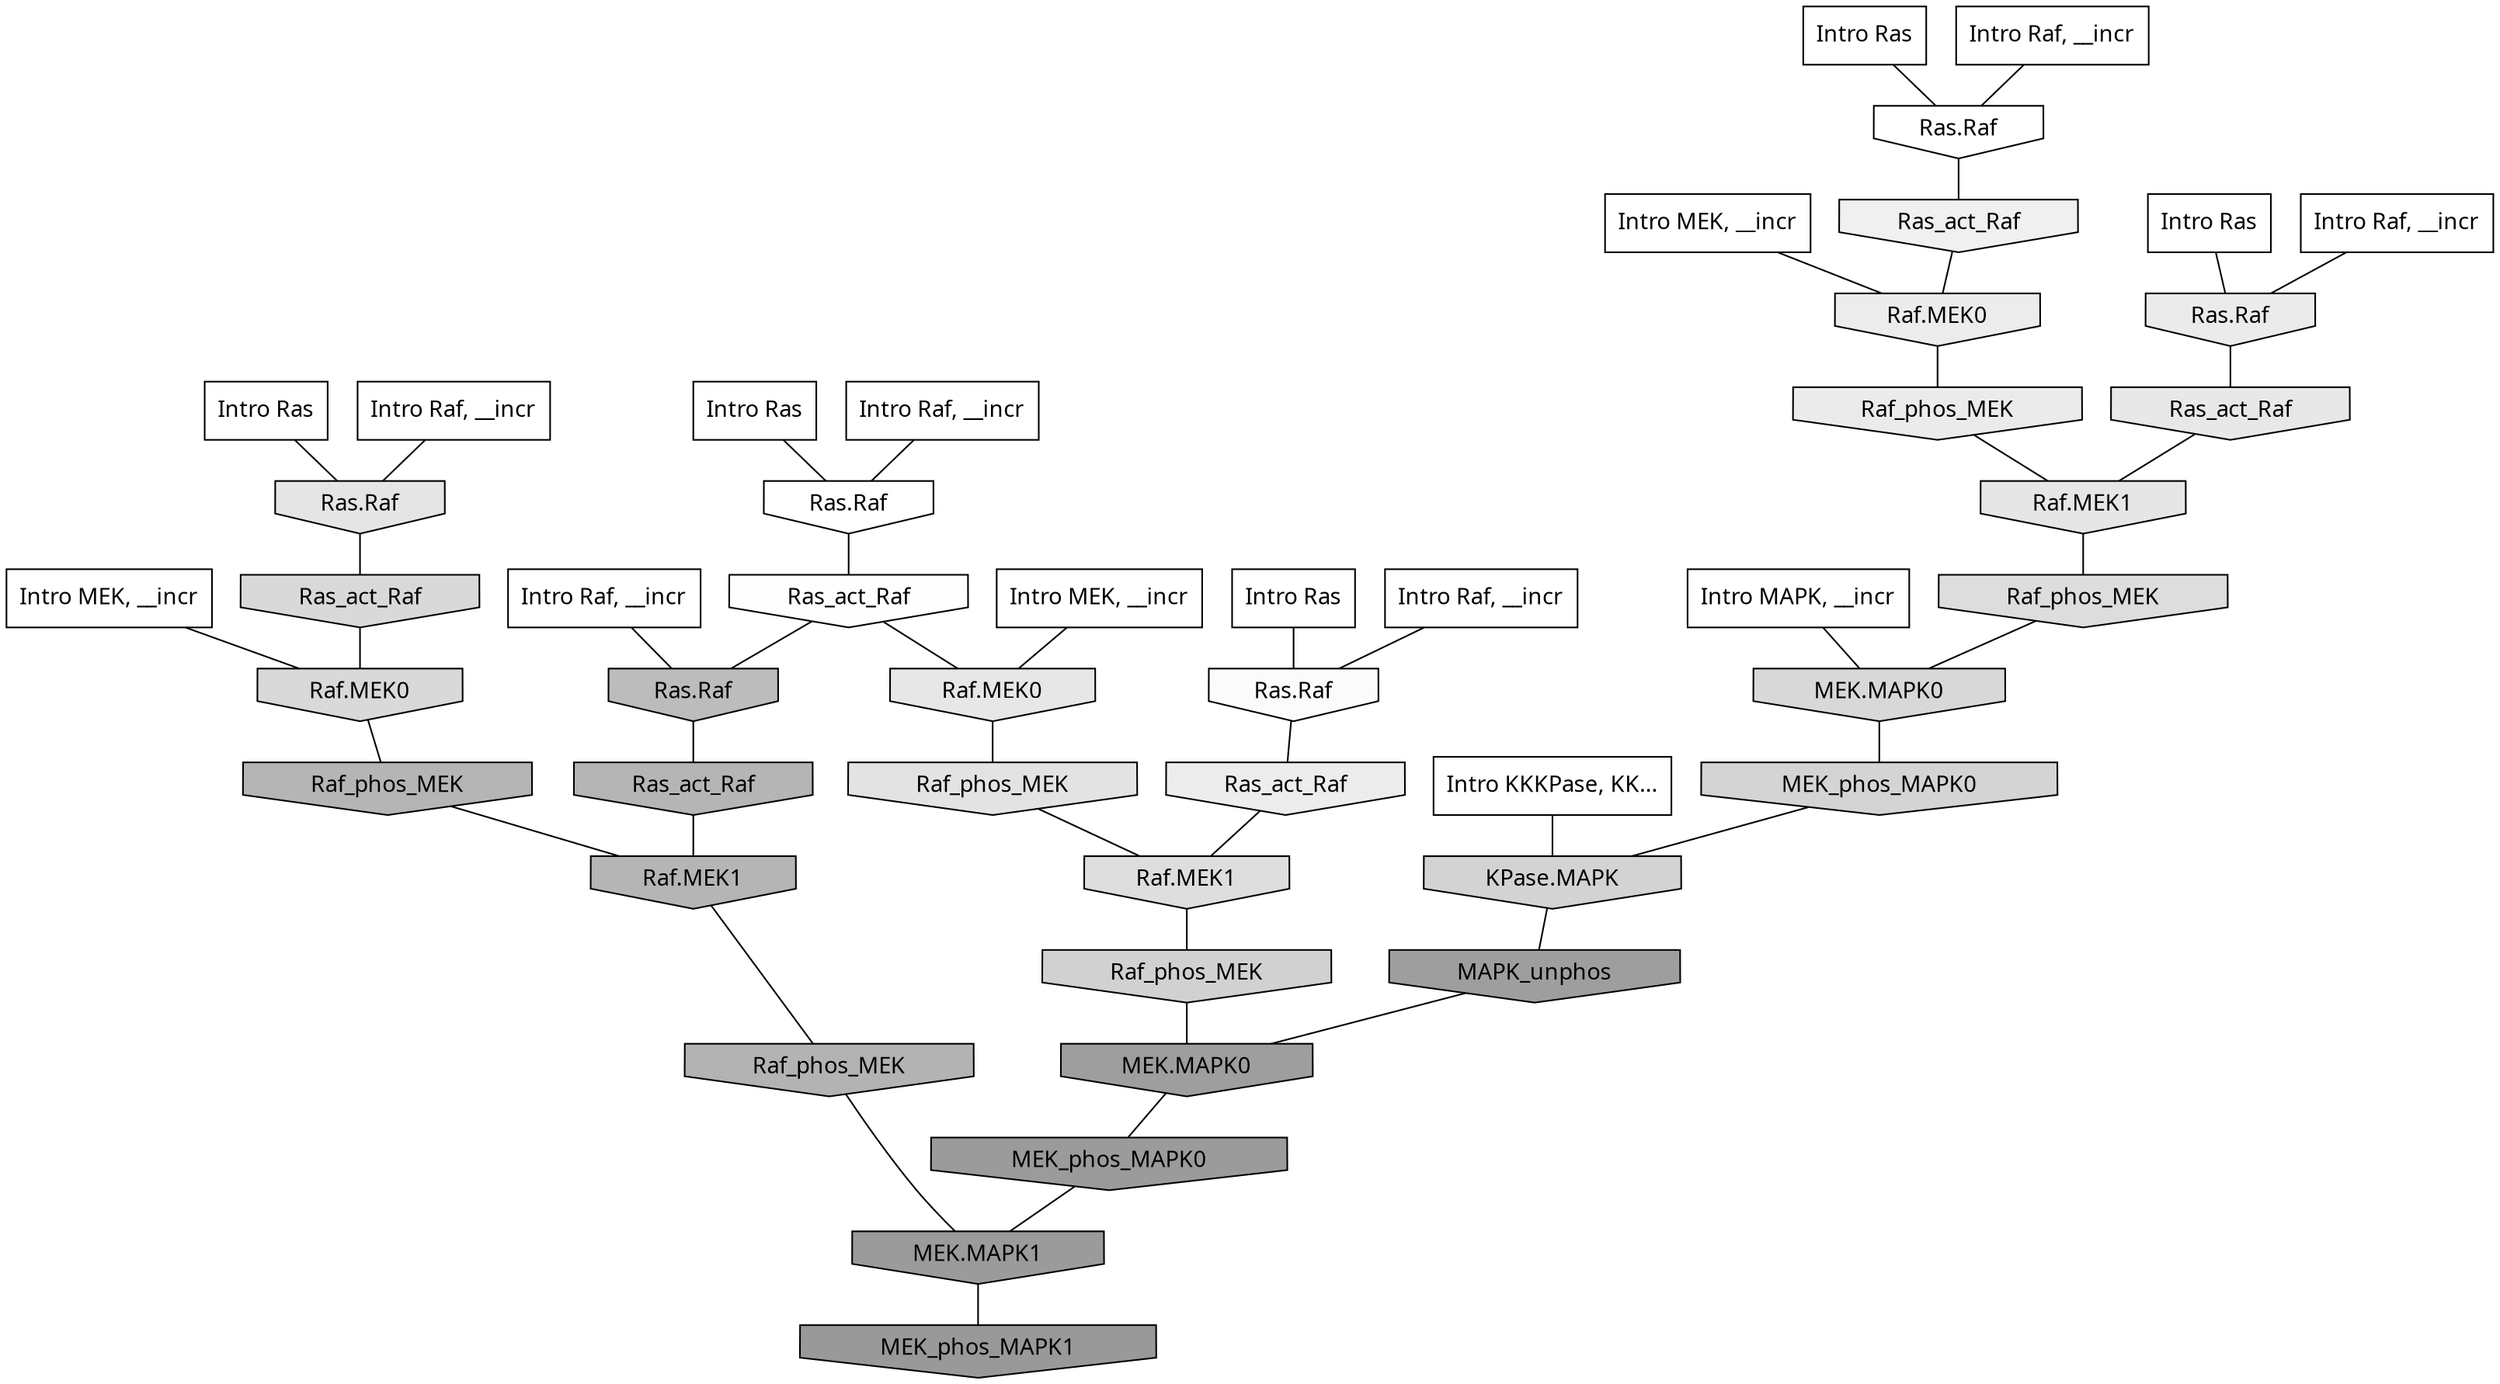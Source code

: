 digraph G{
  rankdir="TB";
  ranksep=0.30;
  node [fontname="CMU Serif"];
  edge [fontname="CMU Serif"];
  
  0 [label="Intro Ras", shape=rectangle, style=filled, fillcolor="0.000 0.000 1.000"]
  
  46 [label="Intro Ras", shape=rectangle, style=filled, fillcolor="0.000 0.000 1.000"]
  
  48 [label="Intro Ras", shape=rectangle, style=filled, fillcolor="0.000 0.000 1.000"]
  
  66 [label="Intro Ras", shape=rectangle, style=filled, fillcolor="0.000 0.000 1.000"]
  
  96 [label="Intro Ras", shape=rectangle, style=filled, fillcolor="0.000 0.000 1.000"]
  
  254 [label="Intro Raf, __incr", shape=rectangle, style=filled, fillcolor="0.000 0.000 1.000"]
  
  340 [label="Intro Raf, __incr", shape=rectangle, style=filled, fillcolor="0.000 0.000 1.000"]
  
  430 [label="Intro Raf, __incr", shape=rectangle, style=filled, fillcolor="0.000 0.000 1.000"]
  
  808 [label="Intro Raf, __incr", shape=rectangle, style=filled, fillcolor="0.000 0.000 1.000"]
  
  1064 [label="Intro Raf, __incr", shape=rectangle, style=filled, fillcolor="0.000 0.000 1.000"]
  
  1074 [label="Intro Raf, __incr", shape=rectangle, style=filled, fillcolor="0.000 0.000 1.000"]
  
  1116 [label="Intro MEK, __incr", shape=rectangle, style=filled, fillcolor="0.000 0.000 1.000"]
  
  1274 [label="Intro MEK, __incr", shape=rectangle, style=filled, fillcolor="0.000 0.000 1.000"]
  
  1524 [label="Intro MEK, __incr", shape=rectangle, style=filled, fillcolor="0.000 0.000 1.000"]
  
  2517 [label="Intro MAPK, __incr", shape=rectangle, style=filled, fillcolor="0.000 0.000 1.000"]
  
  3140 [label="Intro KKKPase, KK...", shape=rectangle, style=filled, fillcolor="0.000 0.000 1.000"]
  
  3239 [label="Ras.Raf", shape=invhouse, style=filled, fillcolor="0.000 0.000 1.000"]
  
  3268 [label="Ras.Raf", shape=invhouse, style=filled, fillcolor="0.000 0.000 1.000"]
  
  3400 [label="Ras_act_Raf", shape=invhouse, style=filled, fillcolor="0.000 0.000 0.993"]
  
  3559 [label="Ras.Raf", shape=invhouse, style=filled, fillcolor="0.000 0.000 0.981"]
  
  4662 [label="Ras_act_Raf", shape=invhouse, style=filled, fillcolor="0.000 0.000 0.940"]
  
  5093 [label="Ras_act_Raf", shape=invhouse, style=filled, fillcolor="0.000 0.000 0.927"]
  
  5244 [label="Raf.MEK0", shape=invhouse, style=filled, fillcolor="0.000 0.000 0.923"]
  
  5405 [label="Raf_phos_MEK", shape=invhouse, style=filled, fillcolor="0.000 0.000 0.919"]
  
  5407 [label="Ras.Raf", shape=invhouse, style=filled, fillcolor="0.000 0.000 0.919"]
  
  5710 [label="Ras_act_Raf", shape=invhouse, style=filled, fillcolor="0.000 0.000 0.909"]
  
  5981 [label="Raf.MEK0", shape=invhouse, style=filled, fillcolor="0.000 0.000 0.903"]
  
  6072 [label="Raf.MEK1", shape=invhouse, style=filled, fillcolor="0.000 0.000 0.900"]
  
  6298 [label="Ras.Raf", shape=invhouse, style=filled, fillcolor="0.000 0.000 0.895"]
  
  6633 [label="Raf_phos_MEK", shape=invhouse, style=filled, fillcolor="0.000 0.000 0.888"]
  
  7835 [label="Raf.MEK1", shape=invhouse, style=filled, fillcolor="0.000 0.000 0.868"]
  
  8010 [label="Raf_phos_MEK", shape=invhouse, style=filled, fillcolor="0.000 0.000 0.865"]
  
  9112 [label="Ras_act_Raf", shape=invhouse, style=filled, fillcolor="0.000 0.000 0.849"]
  
  9114 [label="Raf.MEK0", shape=invhouse, style=filled, fillcolor="0.000 0.000 0.849"]
  
  9235 [label="MEK.MAPK0", shape=invhouse, style=filled, fillcolor="0.000 0.000 0.847"]
  
  10670 [label="MEK_phos_MAPK0", shape=invhouse, style=filled, fillcolor="0.000 0.000 0.832"]
  
  11414 [label="KPase.MAPK", shape=invhouse, style=filled, fillcolor="0.000 0.000 0.825"]
  
  12350 [label="Raf_phos_MEK", shape=invhouse, style=filled, fillcolor="0.000 0.000 0.817"]
  
  19044 [label="Ras.Raf", shape=invhouse, style=filled, fillcolor="0.000 0.000 0.736"]
  
  20025 [label="Raf_phos_MEK", shape=invhouse, style=filled, fillcolor="0.000 0.000 0.710"]
  
  20038 [label="Ras_act_Raf", shape=invhouse, style=filled, fillcolor="0.000 0.000 0.709"]
  
  20048 [label="Raf.MEK1", shape=invhouse, style=filled, fillcolor="0.000 0.000 0.709"]
  
  20318 [label="Raf_phos_MEK", shape=invhouse, style=filled, fillcolor="0.000 0.000 0.702"]
  
  22793 [label="MAPK_unphos", shape=invhouse, style=filled, fillcolor="0.000 0.000 0.620"]
  
  22794 [label="MEK.MAPK0", shape=invhouse, style=filled, fillcolor="0.000 0.000 0.620"]
  
  23203 [label="MEK_phos_MAPK0", shape=invhouse, style=filled, fillcolor="0.000 0.000 0.609"]
  
  23204 [label="MEK.MAPK1", shape=invhouse, style=filled, fillcolor="0.000 0.000 0.609"]
  
  23448 [label="MEK_phos_MAPK1", shape=invhouse, style=filled, fillcolor="0.000 0.000 0.600"]
  
  
  23204 -> 23448 [dir=none, color="0.000 0.000 0.000"] 
  23203 -> 23204 [dir=none, color="0.000 0.000 0.000"] 
  22794 -> 23203 [dir=none, color="0.000 0.000 0.000"] 
  22793 -> 22794 [dir=none, color="0.000 0.000 0.000"] 
  20318 -> 23204 [dir=none, color="0.000 0.000 0.000"] 
  20048 -> 20318 [dir=none, color="0.000 0.000 0.000"] 
  20038 -> 20048 [dir=none, color="0.000 0.000 0.000"] 
  20025 -> 20048 [dir=none, color="0.000 0.000 0.000"] 
  19044 -> 20038 [dir=none, color="0.000 0.000 0.000"] 
  12350 -> 22794 [dir=none, color="0.000 0.000 0.000"] 
  11414 -> 22793 [dir=none, color="0.000 0.000 0.000"] 
  10670 -> 11414 [dir=none, color="0.000 0.000 0.000"] 
  9235 -> 10670 [dir=none, color="0.000 0.000 0.000"] 
  9114 -> 20025 [dir=none, color="0.000 0.000 0.000"] 
  9112 -> 9114 [dir=none, color="0.000 0.000 0.000"] 
  8010 -> 9235 [dir=none, color="0.000 0.000 0.000"] 
  7835 -> 12350 [dir=none, color="0.000 0.000 0.000"] 
  6633 -> 7835 [dir=none, color="0.000 0.000 0.000"] 
  6298 -> 9112 [dir=none, color="0.000 0.000 0.000"] 
  6072 -> 8010 [dir=none, color="0.000 0.000 0.000"] 
  5981 -> 6633 [dir=none, color="0.000 0.000 0.000"] 
  5710 -> 6072 [dir=none, color="0.000 0.000 0.000"] 
  5407 -> 5710 [dir=none, color="0.000 0.000 0.000"] 
  5405 -> 6072 [dir=none, color="0.000 0.000 0.000"] 
  5244 -> 5405 [dir=none, color="0.000 0.000 0.000"] 
  5093 -> 7835 [dir=none, color="0.000 0.000 0.000"] 
  4662 -> 5244 [dir=none, color="0.000 0.000 0.000"] 
  3559 -> 5093 [dir=none, color="0.000 0.000 0.000"] 
  3400 -> 5981 [dir=none, color="0.000 0.000 0.000"] 
  3400 -> 19044 [dir=none, color="0.000 0.000 0.000"] 
  3268 -> 3400 [dir=none, color="0.000 0.000 0.000"] 
  3239 -> 4662 [dir=none, color="0.000 0.000 0.000"] 
  3140 -> 11414 [dir=none, color="0.000 0.000 0.000"] 
  2517 -> 9235 [dir=none, color="0.000 0.000 0.000"] 
  1524 -> 5981 [dir=none, color="0.000 0.000 0.000"] 
  1274 -> 5244 [dir=none, color="0.000 0.000 0.000"] 
  1116 -> 9114 [dir=none, color="0.000 0.000 0.000"] 
  1074 -> 3268 [dir=none, color="0.000 0.000 0.000"] 
  1064 -> 5407 [dir=none, color="0.000 0.000 0.000"] 
  808 -> 19044 [dir=none, color="0.000 0.000 0.000"] 
  430 -> 3559 [dir=none, color="0.000 0.000 0.000"] 
  340 -> 6298 [dir=none, color="0.000 0.000 0.000"] 
  254 -> 3239 [dir=none, color="0.000 0.000 0.000"] 
  96 -> 5407 [dir=none, color="0.000 0.000 0.000"] 
  66 -> 3239 [dir=none, color="0.000 0.000 0.000"] 
  48 -> 3268 [dir=none, color="0.000 0.000 0.000"] 
  46 -> 6298 [dir=none, color="0.000 0.000 0.000"] 
  0 -> 3559 [dir=none, color="0.000 0.000 0.000"] 
  
  }
